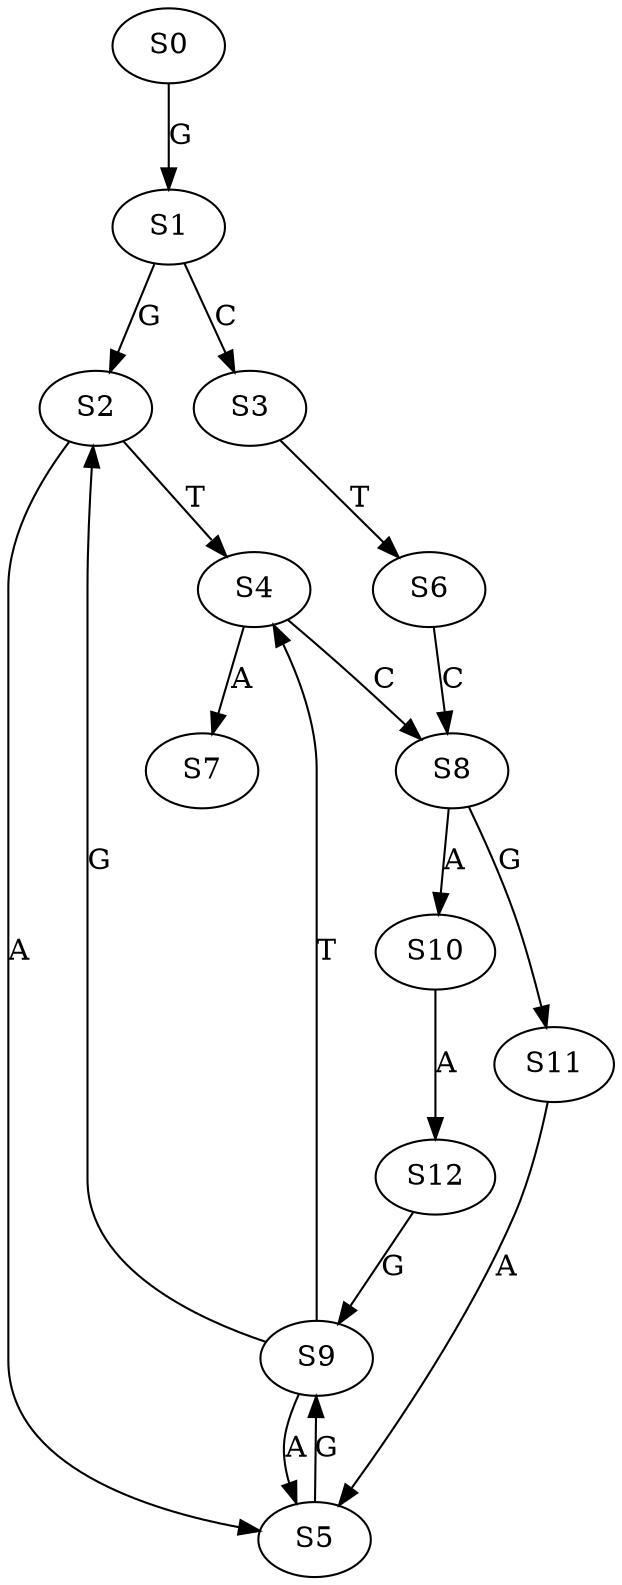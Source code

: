 strict digraph  {
	S0 -> S1 [ label = G ];
	S1 -> S2 [ label = G ];
	S1 -> S3 [ label = C ];
	S2 -> S4 [ label = T ];
	S2 -> S5 [ label = A ];
	S3 -> S6 [ label = T ];
	S4 -> S7 [ label = A ];
	S4 -> S8 [ label = C ];
	S5 -> S9 [ label = G ];
	S6 -> S8 [ label = C ];
	S8 -> S10 [ label = A ];
	S8 -> S11 [ label = G ];
	S9 -> S2 [ label = G ];
	S9 -> S5 [ label = A ];
	S9 -> S4 [ label = T ];
	S10 -> S12 [ label = A ];
	S11 -> S5 [ label = A ];
	S12 -> S9 [ label = G ];
}
